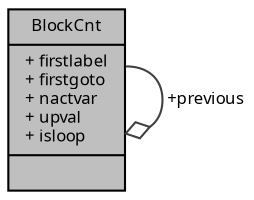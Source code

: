 digraph "BlockCnt"
{
  edge [fontname="Sans",fontsize="8",labelfontname="Sans",labelfontsize="8"];
  node [fontname="Sans",fontsize="8",shape=record];
  Node1 [label="{BlockCnt\n|+ firstlabel\l+ firstgoto\l+ nactvar\l+ upval\l+ isloop\l|}",height=0.2,width=0.4,color="black", fillcolor="grey75", style="filled", fontcolor="black"];
  Node1 -> Node1 [color="grey25",fontsize="8",style="solid",label=" +previous" ,arrowhead="odiamond",fontname="Sans"];
}
